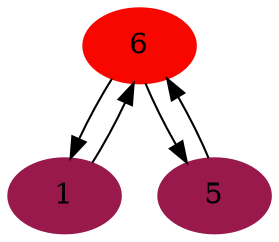 digraph network
{
	6 -> 1;
	6 -> 5;
	5 -> 6;
	1 -> 6;
	1 [color="#99194c", style=filled];
	5 [color="#99194c", style=filled];
	6 [color="#f80700", style=filled];
}
